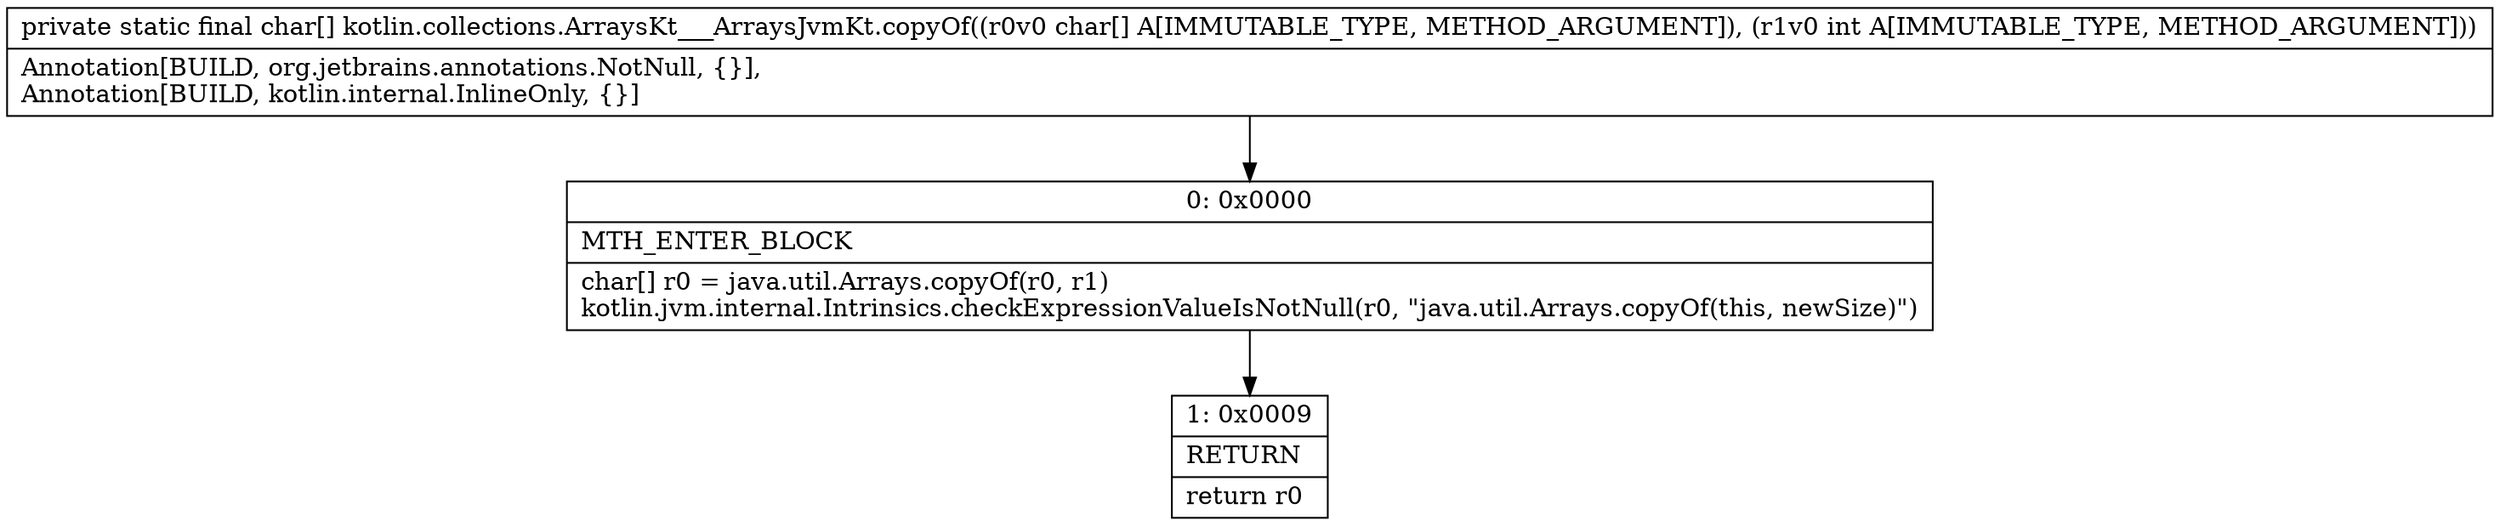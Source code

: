 digraph "CFG forkotlin.collections.ArraysKt___ArraysJvmKt.copyOf([CI)[C" {
Node_0 [shape=record,label="{0\:\ 0x0000|MTH_ENTER_BLOCK\l|char[] r0 = java.util.Arrays.copyOf(r0, r1)\lkotlin.jvm.internal.Intrinsics.checkExpressionValueIsNotNull(r0, \"java.util.Arrays.copyOf(this, newSize)\")\l}"];
Node_1 [shape=record,label="{1\:\ 0x0009|RETURN\l|return r0\l}"];
MethodNode[shape=record,label="{private static final char[] kotlin.collections.ArraysKt___ArraysJvmKt.copyOf((r0v0 char[] A[IMMUTABLE_TYPE, METHOD_ARGUMENT]), (r1v0 int A[IMMUTABLE_TYPE, METHOD_ARGUMENT]))  | Annotation[BUILD, org.jetbrains.annotations.NotNull, \{\}], \lAnnotation[BUILD, kotlin.internal.InlineOnly, \{\}]\l}"];
MethodNode -> Node_0;
Node_0 -> Node_1;
}


